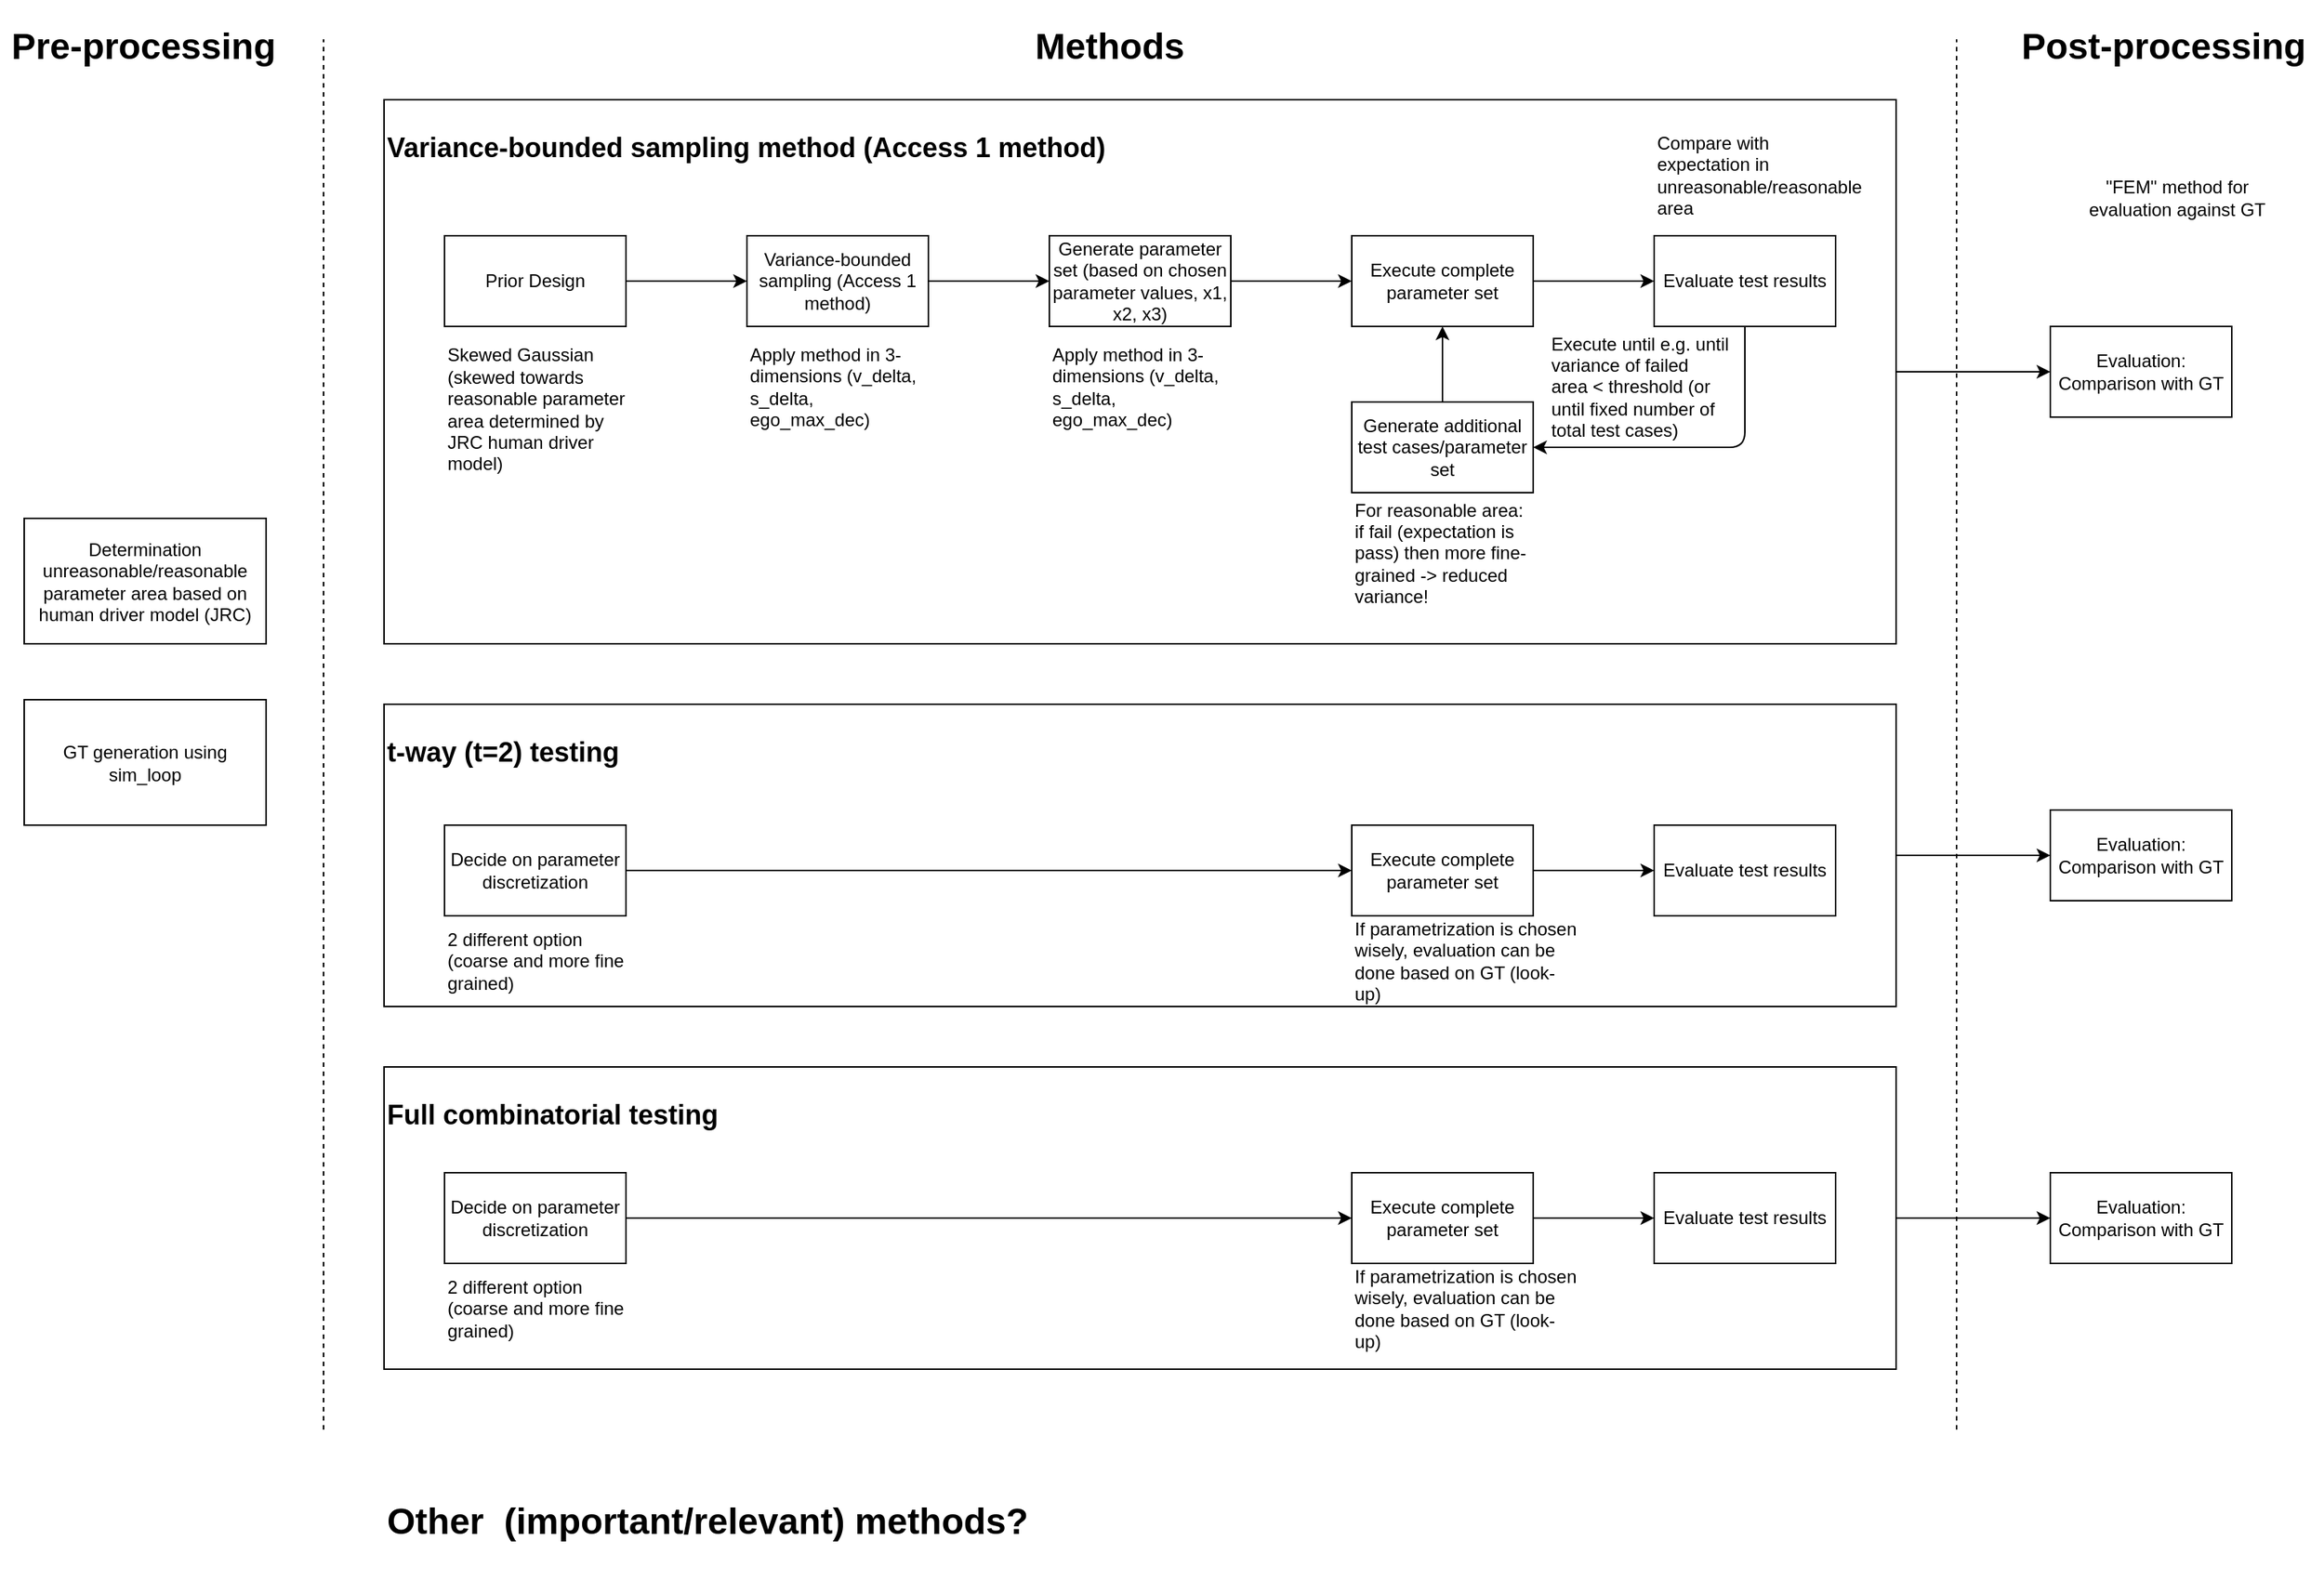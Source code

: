 <mxfile version="26.0.4">
  <diagram name="Page-1" id="82cStid-5TISr0iZ_ph9">
    <mxGraphModel dx="2246" dy="1306" grid="1" gridSize="10" guides="1" tooltips="1" connect="1" arrows="1" fold="1" page="1" pageScale="1" pageWidth="1654" pageHeight="1169" math="0" shadow="0">
      <root>
        <mxCell id="0" />
        <mxCell id="1" parent="0" />
        <mxCell id="QdIyhjHW7mOqZHVaFXkU-1" value="" style="edgeStyle=none;html=1;" edge="1" parent="1" source="QdIyhjHW7mOqZHVaFXkU-2" target="QdIyhjHW7mOqZHVaFXkU-46">
          <mxGeometry relative="1" as="geometry" />
        </mxCell>
        <mxCell id="QdIyhjHW7mOqZHVaFXkU-2" value="&lt;h2&gt;Variance-bounded sampling method (Access 1 method)&lt;/h2&gt;" style="rounded=0;whiteSpace=wrap;html=1;gradientColor=none;fillColor=default;align=left;verticalAlign=top;" vertex="1" parent="1">
          <mxGeometry x="294" y="90" width="1000" height="360" as="geometry" />
        </mxCell>
        <mxCell id="QdIyhjHW7mOqZHVaFXkU-3" value="" style="edgeStyle=none;html=1;" edge="1" parent="1" source="QdIyhjHW7mOqZHVaFXkU-4" target="QdIyhjHW7mOqZHVaFXkU-6">
          <mxGeometry relative="1" as="geometry" />
        </mxCell>
        <mxCell id="QdIyhjHW7mOqZHVaFXkU-4" value="Prior Design" style="rounded=0;whiteSpace=wrap;html=1;" vertex="1" parent="1">
          <mxGeometry x="334" y="180" width="120" height="60" as="geometry" />
        </mxCell>
        <mxCell id="QdIyhjHW7mOqZHVaFXkU-5" value="" style="edgeStyle=none;html=1;" edge="1" parent="1" source="QdIyhjHW7mOqZHVaFXkU-6" target="QdIyhjHW7mOqZHVaFXkU-8">
          <mxGeometry relative="1" as="geometry" />
        </mxCell>
        <mxCell id="QdIyhjHW7mOqZHVaFXkU-6" value="Variance-bounded sampling (Access 1 method)" style="rounded=0;whiteSpace=wrap;html=1;" vertex="1" parent="1">
          <mxGeometry x="534" y="180" width="120" height="60" as="geometry" />
        </mxCell>
        <mxCell id="QdIyhjHW7mOqZHVaFXkU-7" value="" style="edgeStyle=none;html=1;" edge="1" parent="1" source="QdIyhjHW7mOqZHVaFXkU-8" target="QdIyhjHW7mOqZHVaFXkU-10">
          <mxGeometry relative="1" as="geometry" />
        </mxCell>
        <mxCell id="QdIyhjHW7mOqZHVaFXkU-8" value="Generate parameter set (based on chosen parameter values, x1, x2, x3)" style="rounded=0;whiteSpace=wrap;html=1;" vertex="1" parent="1">
          <mxGeometry x="734" y="180" width="120" height="60" as="geometry" />
        </mxCell>
        <mxCell id="QdIyhjHW7mOqZHVaFXkU-9" value="" style="edgeStyle=none;html=1;" edge="1" parent="1" source="QdIyhjHW7mOqZHVaFXkU-10" target="QdIyhjHW7mOqZHVaFXkU-12">
          <mxGeometry relative="1" as="geometry" />
        </mxCell>
        <mxCell id="QdIyhjHW7mOqZHVaFXkU-10" value="Execute complete parameter set" style="whiteSpace=wrap;html=1;rounded=0;" vertex="1" parent="1">
          <mxGeometry x="934" y="180" width="120" height="60" as="geometry" />
        </mxCell>
        <mxCell id="QdIyhjHW7mOqZHVaFXkU-11" value="" style="edgeStyle=none;html=1;" edge="1" parent="1" source="QdIyhjHW7mOqZHVaFXkU-12" target="QdIyhjHW7mOqZHVaFXkU-14">
          <mxGeometry relative="1" as="geometry">
            <Array as="points">
              <mxPoint x="1194" y="320" />
            </Array>
          </mxGeometry>
        </mxCell>
        <mxCell id="QdIyhjHW7mOqZHVaFXkU-12" value="Evaluate test results" style="whiteSpace=wrap;html=1;rounded=0;" vertex="1" parent="1">
          <mxGeometry x="1134" y="180" width="120" height="60" as="geometry" />
        </mxCell>
        <mxCell id="QdIyhjHW7mOqZHVaFXkU-13" style="edgeStyle=none;html=1;entryX=0.5;entryY=1;entryDx=0;entryDy=0;" edge="1" parent="1" source="QdIyhjHW7mOqZHVaFXkU-14" target="QdIyhjHW7mOqZHVaFXkU-10">
          <mxGeometry relative="1" as="geometry" />
        </mxCell>
        <mxCell id="QdIyhjHW7mOqZHVaFXkU-14" value="Generate additional test cases/parameter set" style="whiteSpace=wrap;html=1;rounded=0;" vertex="1" parent="1">
          <mxGeometry x="934" y="290" width="120" height="60" as="geometry" />
        </mxCell>
        <mxCell id="QdIyhjHW7mOqZHVaFXkU-15" value="Skewed Gaussian (skewed towards reasonable parameter area determined by JRC human driver model)" style="text;html=1;strokeColor=none;fillColor=none;align=left;verticalAlign=middle;whiteSpace=wrap;rounded=0;" vertex="1" parent="1">
          <mxGeometry x="334" y="250" width="120" height="90" as="geometry" />
        </mxCell>
        <mxCell id="QdIyhjHW7mOqZHVaFXkU-16" value="Apply method in 3-dimensions (v_delta, s_delta, ego_max_dec)" style="text;html=1;strokeColor=none;fillColor=none;align=left;verticalAlign=middle;whiteSpace=wrap;rounded=0;" vertex="1" parent="1">
          <mxGeometry x="534" y="250" width="120" height="60" as="geometry" />
        </mxCell>
        <mxCell id="QdIyhjHW7mOqZHVaFXkU-17" value="Apply method in 3-dimensions (v_delta, s_delta, ego_max_dec)" style="text;html=1;strokeColor=none;fillColor=none;align=left;verticalAlign=middle;whiteSpace=wrap;rounded=0;" vertex="1" parent="1">
          <mxGeometry x="734" y="250" width="120" height="60" as="geometry" />
        </mxCell>
        <mxCell id="QdIyhjHW7mOqZHVaFXkU-18" value="Compare with expectation in unreasonable/reasonable area" style="text;html=1;strokeColor=none;fillColor=none;align=left;verticalAlign=middle;whiteSpace=wrap;rounded=0;" vertex="1" parent="1">
          <mxGeometry x="1134" y="110" width="120" height="60" as="geometry" />
        </mxCell>
        <mxCell id="QdIyhjHW7mOqZHVaFXkU-19" value="For reasonable area: if fail (expectation is pass) then more fine-grained -&amp;gt; reduced variance!" style="text;html=1;strokeColor=none;fillColor=none;align=left;verticalAlign=middle;whiteSpace=wrap;rounded=0;" vertex="1" parent="1">
          <mxGeometry x="934" y="360" width="120" height="60" as="geometry" />
        </mxCell>
        <mxCell id="QdIyhjHW7mOqZHVaFXkU-20" value="Execute until e.g. until variance of failed area &amp;lt; threshold (or until fixed number of total test cases)" style="text;html=1;strokeColor=none;fillColor=none;align=left;verticalAlign=middle;whiteSpace=wrap;rounded=0;" vertex="1" parent="1">
          <mxGeometry x="1064" y="250" width="120" height="60" as="geometry" />
        </mxCell>
        <mxCell id="QdIyhjHW7mOqZHVaFXkU-21" value="" style="endArrow=none;dashed=1;html=1;" edge="1" parent="1">
          <mxGeometry width="50" height="50" relative="1" as="geometry">
            <mxPoint x="254" y="970" as="sourcePoint" />
            <mxPoint x="254" y="50" as="targetPoint" />
          </mxGeometry>
        </mxCell>
        <mxCell id="QdIyhjHW7mOqZHVaFXkU-22" style="edgeStyle=none;html=1;exitX=1;exitY=0.5;exitDx=0;exitDy=0;entryX=0;entryY=0.5;entryDx=0;entryDy=0;" edge="1" parent="1" source="QdIyhjHW7mOqZHVaFXkU-23" target="QdIyhjHW7mOqZHVaFXkU-47">
          <mxGeometry relative="1" as="geometry" />
        </mxCell>
        <mxCell id="QdIyhjHW7mOqZHVaFXkU-23" value="&lt;h2&gt;t-way (t=2) testing&lt;/h2&gt;" style="rounded=0;whiteSpace=wrap;html=1;gradientColor=none;fillColor=default;align=left;verticalAlign=top;" vertex="1" parent="1">
          <mxGeometry x="294" y="490" width="1000" height="200" as="geometry" />
        </mxCell>
        <mxCell id="QdIyhjHW7mOqZHVaFXkU-24" value="" style="edgeStyle=none;html=1;" edge="1" parent="1" source="QdIyhjHW7mOqZHVaFXkU-25" target="QdIyhjHW7mOqZHVaFXkU-28">
          <mxGeometry relative="1" as="geometry" />
        </mxCell>
        <mxCell id="QdIyhjHW7mOqZHVaFXkU-25" value="Decide on parameter discretization" style="rounded=0;whiteSpace=wrap;html=1;" vertex="1" parent="1">
          <mxGeometry x="334" y="570" width="120" height="60" as="geometry" />
        </mxCell>
        <mxCell id="QdIyhjHW7mOqZHVaFXkU-26" value="2 different option (coarse and more fine grained)" style="text;html=1;strokeColor=none;fillColor=none;align=left;verticalAlign=middle;whiteSpace=wrap;rounded=0;" vertex="1" parent="1">
          <mxGeometry x="334" y="640" width="120" height="40" as="geometry" />
        </mxCell>
        <mxCell id="QdIyhjHW7mOqZHVaFXkU-27" value="" style="edgeStyle=none;html=1;" edge="1" parent="1" source="QdIyhjHW7mOqZHVaFXkU-28" target="QdIyhjHW7mOqZHVaFXkU-30">
          <mxGeometry relative="1" as="geometry" />
        </mxCell>
        <mxCell id="QdIyhjHW7mOqZHVaFXkU-28" value="Execute complete parameter set" style="whiteSpace=wrap;html=1;rounded=0;" vertex="1" parent="1">
          <mxGeometry x="934" y="570" width="120" height="60" as="geometry" />
        </mxCell>
        <mxCell id="QdIyhjHW7mOqZHVaFXkU-29" value="If parametrization is chosen wisely, evaluation can be done based on GT (look-up)" style="text;html=1;strokeColor=none;fillColor=none;align=left;verticalAlign=middle;whiteSpace=wrap;rounded=0;" vertex="1" parent="1">
          <mxGeometry x="934" y="640" width="150" height="40" as="geometry" />
        </mxCell>
        <mxCell id="QdIyhjHW7mOqZHVaFXkU-30" value="Evaluate test results" style="whiteSpace=wrap;html=1;rounded=0;" vertex="1" parent="1">
          <mxGeometry x="1134" y="570" width="120" height="60" as="geometry" />
        </mxCell>
        <mxCell id="QdIyhjHW7mOqZHVaFXkU-31" style="edgeStyle=none;html=1;exitX=1;exitY=0.5;exitDx=0;exitDy=0;entryX=0;entryY=0.5;entryDx=0;entryDy=0;" edge="1" parent="1" source="QdIyhjHW7mOqZHVaFXkU-32" target="QdIyhjHW7mOqZHVaFXkU-48">
          <mxGeometry relative="1" as="geometry" />
        </mxCell>
        <mxCell id="QdIyhjHW7mOqZHVaFXkU-32" value="&lt;h2&gt;Full combinatorial testing&lt;/h2&gt;" style="rounded=0;whiteSpace=wrap;html=1;gradientColor=none;fillColor=default;align=left;verticalAlign=top;" vertex="1" parent="1">
          <mxGeometry x="294" y="730" width="1000" height="200" as="geometry" />
        </mxCell>
        <mxCell id="QdIyhjHW7mOqZHVaFXkU-33" value="2 different option (coarse and more fine grained)" style="text;html=1;strokeColor=none;fillColor=none;align=left;verticalAlign=middle;whiteSpace=wrap;rounded=0;" vertex="1" parent="1">
          <mxGeometry x="334" y="870" width="120" height="40" as="geometry" />
        </mxCell>
        <mxCell id="QdIyhjHW7mOqZHVaFXkU-34" value="Decide on parameter discretization" style="rounded=0;whiteSpace=wrap;html=1;" vertex="1" parent="1">
          <mxGeometry x="334" y="800" width="120" height="60" as="geometry" />
        </mxCell>
        <mxCell id="QdIyhjHW7mOqZHVaFXkU-35" value="" style="edgeStyle=none;html=1;" edge="1" parent="1" source="QdIyhjHW7mOqZHVaFXkU-34" target="QdIyhjHW7mOqZHVaFXkU-37">
          <mxGeometry relative="1" as="geometry">
            <Array as="points">
              <mxPoint x="854" y="830" />
            </Array>
          </mxGeometry>
        </mxCell>
        <mxCell id="QdIyhjHW7mOqZHVaFXkU-36" value="If parametrization is chosen wisely, evaluation can be done based on GT (look-up)" style="text;html=1;strokeColor=none;fillColor=none;align=left;verticalAlign=middle;whiteSpace=wrap;rounded=0;" vertex="1" parent="1">
          <mxGeometry x="934" y="870" width="150" height="40" as="geometry" />
        </mxCell>
        <mxCell id="QdIyhjHW7mOqZHVaFXkU-37" value="Execute complete parameter set" style="whiteSpace=wrap;html=1;rounded=0;" vertex="1" parent="1">
          <mxGeometry x="934" y="800" width="120" height="60" as="geometry" />
        </mxCell>
        <mxCell id="QdIyhjHW7mOqZHVaFXkU-38" value="" style="edgeStyle=none;html=1;" edge="1" parent="1" source="QdIyhjHW7mOqZHVaFXkU-37" target="QdIyhjHW7mOqZHVaFXkU-39">
          <mxGeometry relative="1" as="geometry" />
        </mxCell>
        <mxCell id="QdIyhjHW7mOqZHVaFXkU-39" value="Evaluate test results" style="whiteSpace=wrap;html=1;rounded=0;" vertex="1" parent="1">
          <mxGeometry x="1134" y="800" width="120" height="60" as="geometry" />
        </mxCell>
        <mxCell id="QdIyhjHW7mOqZHVaFXkU-40" value="" style="endArrow=none;dashed=1;html=1;" edge="1" parent="1">
          <mxGeometry width="50" height="50" relative="1" as="geometry">
            <mxPoint x="1334.0" y="970" as="sourcePoint" />
            <mxPoint x="1334.0" y="50" as="targetPoint" />
          </mxGeometry>
        </mxCell>
        <mxCell id="QdIyhjHW7mOqZHVaFXkU-41" value="&lt;h1&gt;Methods&lt;/h1&gt;" style="text;html=1;strokeColor=none;fillColor=none;align=center;verticalAlign=middle;whiteSpace=wrap;rounded=0;" vertex="1" parent="1">
          <mxGeometry x="744" y="40" width="60" height="30" as="geometry" />
        </mxCell>
        <mxCell id="QdIyhjHW7mOqZHVaFXkU-42" value="&lt;h1&gt;Pre-processing&lt;/h1&gt;" style="text;html=1;strokeColor=none;fillColor=none;align=center;verticalAlign=middle;whiteSpace=wrap;rounded=0;" vertex="1" parent="1">
          <mxGeometry x="40" y="40" width="190" height="30" as="geometry" />
        </mxCell>
        <mxCell id="QdIyhjHW7mOqZHVaFXkU-43" value="&lt;h1&gt;Post-processing&lt;/h1&gt;" style="text;html=1;strokeColor=none;fillColor=none;align=center;verticalAlign=middle;whiteSpace=wrap;rounded=0;" vertex="1" parent="1">
          <mxGeometry x="1366" y="40" width="210" height="30" as="geometry" />
        </mxCell>
        <mxCell id="QdIyhjHW7mOqZHVaFXkU-44" value="Determination unreasonable/reasonable parameter area based on human driver model (JRC)" style="rounded=0;whiteSpace=wrap;html=1;" vertex="1" parent="1">
          <mxGeometry x="56" y="367" width="160" height="83" as="geometry" />
        </mxCell>
        <mxCell id="QdIyhjHW7mOqZHVaFXkU-45" value="GT generation using sim_loop" style="rounded=0;whiteSpace=wrap;html=1;" vertex="1" parent="1">
          <mxGeometry x="56" y="487" width="160" height="83" as="geometry" />
        </mxCell>
        <mxCell id="QdIyhjHW7mOqZHVaFXkU-46" value="Evaluation: Comparison with GT" style="whiteSpace=wrap;html=1;align=center;verticalAlign=middle;fillColor=none;rounded=0;gradientColor=none;" vertex="1" parent="1">
          <mxGeometry x="1396" y="240" width="120" height="60" as="geometry" />
        </mxCell>
        <mxCell id="QdIyhjHW7mOqZHVaFXkU-47" value="Evaluation: Comparison with GT" style="whiteSpace=wrap;html=1;align=center;verticalAlign=middle;fillColor=none;rounded=0;gradientColor=none;" vertex="1" parent="1">
          <mxGeometry x="1396" y="560" width="120" height="60" as="geometry" />
        </mxCell>
        <mxCell id="QdIyhjHW7mOqZHVaFXkU-48" value="Evaluation: Comparison with GT" style="whiteSpace=wrap;html=1;align=center;verticalAlign=middle;fillColor=none;rounded=0;gradientColor=none;" vertex="1" parent="1">
          <mxGeometry x="1396" y="800" width="120" height="60" as="geometry" />
        </mxCell>
        <mxCell id="QdIyhjHW7mOqZHVaFXkU-51" value="&quot;FEM&quot; method for evaluation against GT" style="text;html=1;align=center;verticalAlign=middle;whiteSpace=wrap;rounded=0;" vertex="1" parent="1">
          <mxGeometry x="1410" y="140" width="140" height="30" as="geometry" />
        </mxCell>
        <mxCell id="QdIyhjHW7mOqZHVaFXkU-52" value="&lt;h1 style=&quot;margin-top: 0px;&quot;&gt;Other&amp;nbsp; (important/relevant) methods?&lt;/h1&gt;" style="text;html=1;whiteSpace=wrap;overflow=hidden;rounded=0;" vertex="1" parent="1">
          <mxGeometry x="294" y="1010" width="536" height="50" as="geometry" />
        </mxCell>
        <mxCell id="QdIyhjHW7mOqZHVaFXkU-53" style="edgeStyle=orthogonalEdgeStyle;rounded=0;orthogonalLoop=1;jettySize=auto;html=1;exitX=0.5;exitY=1;exitDx=0;exitDy=0;" edge="1" parent="1" source="QdIyhjHW7mOqZHVaFXkU-52" target="QdIyhjHW7mOqZHVaFXkU-52">
          <mxGeometry relative="1" as="geometry" />
        </mxCell>
      </root>
    </mxGraphModel>
  </diagram>
</mxfile>
